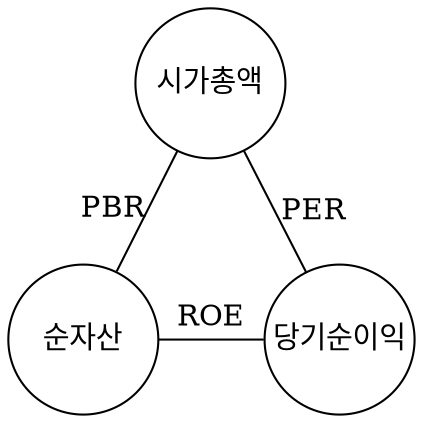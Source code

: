 graph G
{
   node[shape=circle,fixedsize=true,height=1];

   "시가총액" -- "순자산" [headlabel = "PBR", labeldistance=3, labelangle=30];
   "당기순이익" -- "시가총액" [label = "PER", labeldistance=2.5];
   {rank=same; "순자산" -- "당기순이익" [label="ROE"];}
}
